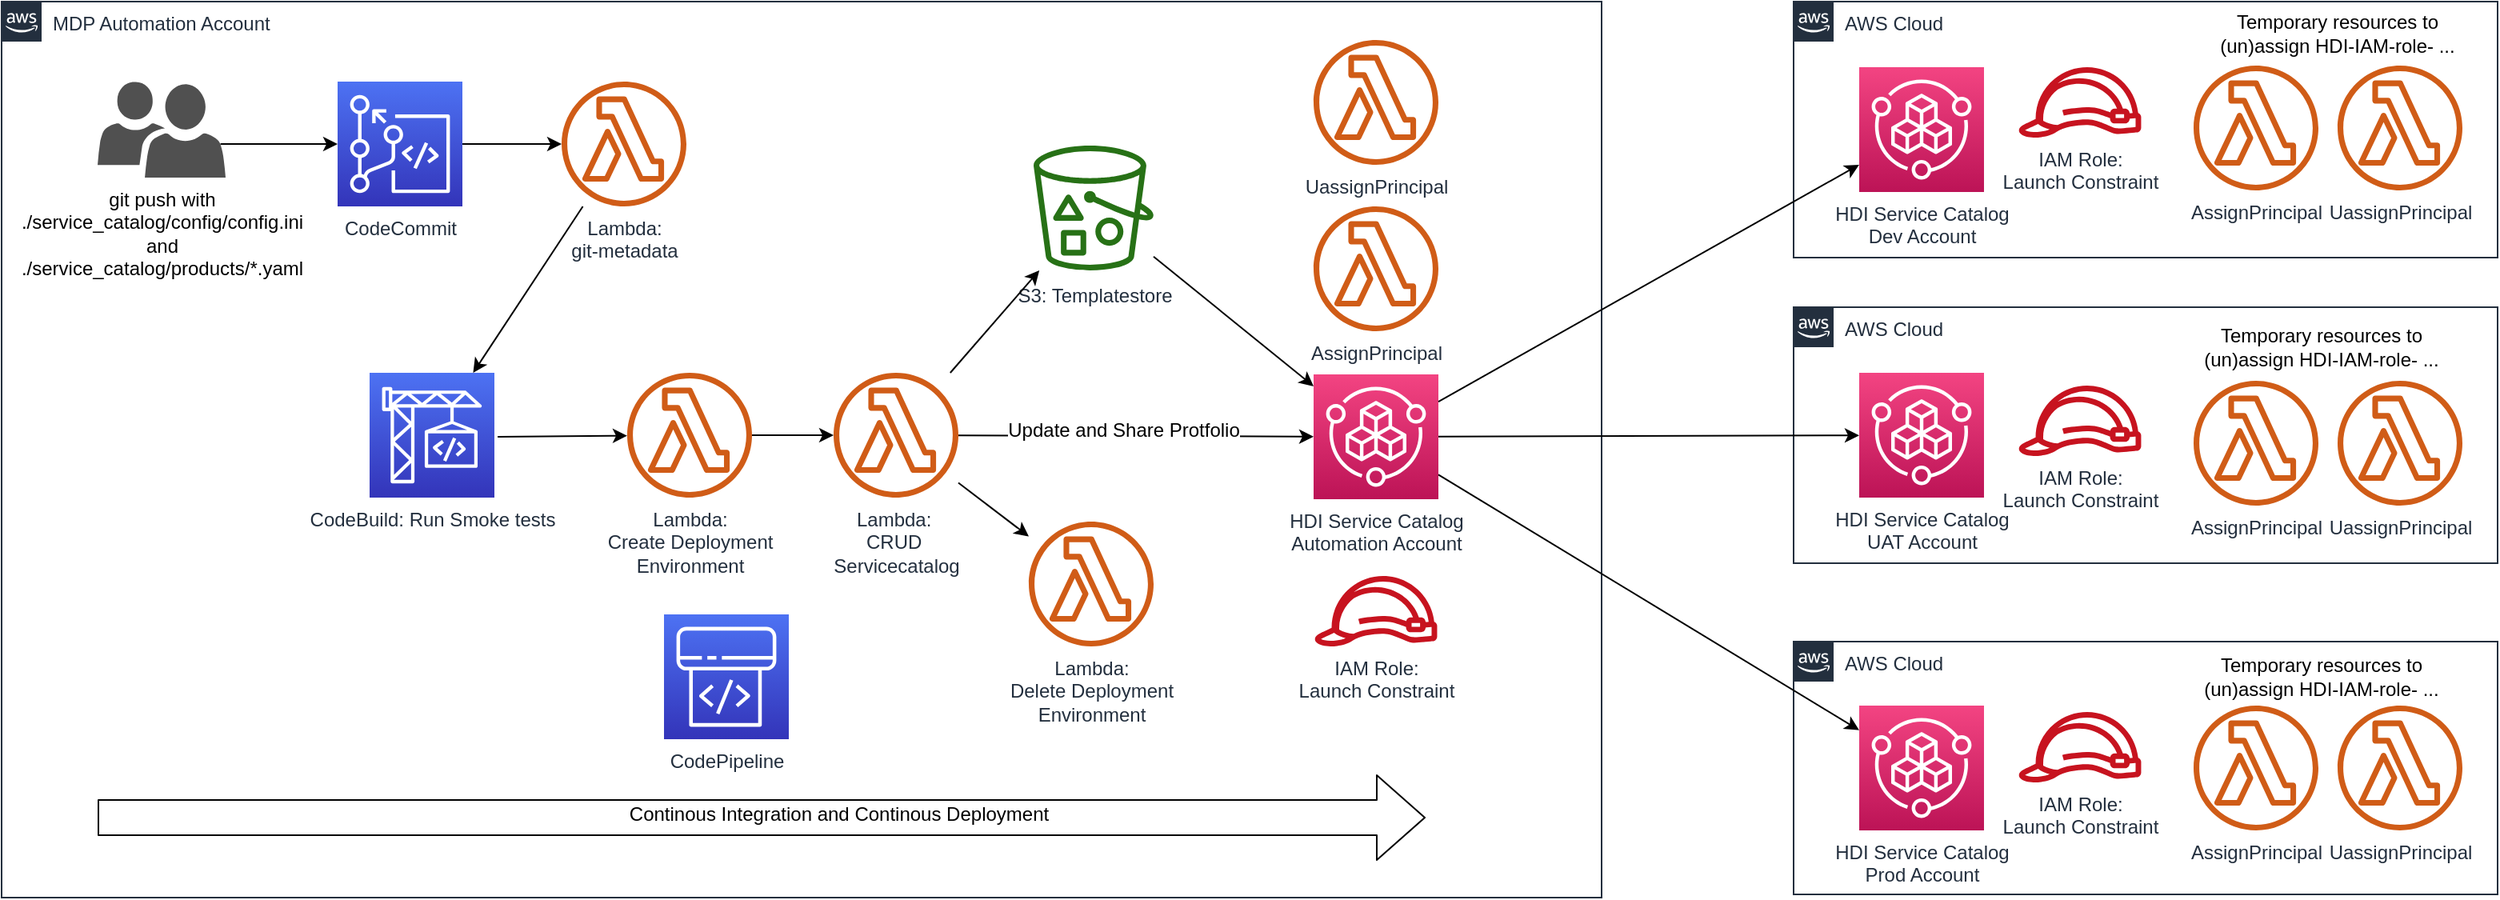 <mxfile version="13.3.5" type="device" pages="7"><diagram id="uAUb_W5pyIAi7IKBAr-E" name="CICD"><mxGraphModel dx="1406" dy="736" grid="1" gridSize="10" guides="1" tooltips="1" connect="1" arrows="1" fold="1" page="1" pageScale="1" pageWidth="827" pageHeight="1169" math="0" shadow="0"><root><mxCell id="0"/><mxCell id="1" parent="0"/><mxCell id="97_QcysgFnWvdXNnXM9T-1" value="MDP Automation Account" style="points=[[0,0],[0.25,0],[0.5,0],[0.75,0],[1,0],[1,0.25],[1,0.5],[1,0.75],[1,1],[0.75,1],[0.5,1],[0.25,1],[0,1],[0,0.75],[0,0.5],[0,0.25]];outlineConnect=0;gradientColor=none;html=1;whiteSpace=wrap;fontSize=12;fontStyle=0;shape=mxgraph.aws4.group;grIcon=mxgraph.aws4.group_aws_cloud_alt;strokeColor=#232F3E;fillColor=none;verticalAlign=top;align=left;spacingLeft=30;fontColor=#232F3E;dashed=0;" parent="1" vertex="1"><mxGeometry y="50" width="1000" height="560" as="geometry"/></mxCell><mxCell id="u_fMmWqUSpkJyx9jpYTG-1" value="git push with&lt;br&gt;./service_catalog/config/config.ini &lt;br&gt;and&lt;br&gt;./service_catalog/products/*.yaml&lt;br&gt;" style="pointerEvents=1;shadow=0;dashed=0;html=1;strokeColor=none;labelPosition=center;verticalLabelPosition=bottom;verticalAlign=top;align=center;fillColor=#505050;shape=mxgraph.mscae.intune.user_group" parent="1" vertex="1"><mxGeometry x="60" y="100" width="80" height="60" as="geometry"/></mxCell><mxCell id="u_fMmWqUSpkJyx9jpYTG-2" value="CodeCommit&lt;br&gt;" style="outlineConnect=0;fontColor=#232F3E;gradientColor=#4D72F3;gradientDirection=north;fillColor=#3334B9;strokeColor=#ffffff;dashed=0;verticalLabelPosition=bottom;verticalAlign=top;align=center;html=1;fontSize=12;fontStyle=0;aspect=fixed;shape=mxgraph.aws4.resourceIcon;resIcon=mxgraph.aws4.codecommit;" parent="1" vertex="1"><mxGeometry x="210" y="100" width="78" height="78" as="geometry"/></mxCell><mxCell id="u_fMmWqUSpkJyx9jpYTG-3" value="CodePipeline" style="outlineConnect=0;fontColor=#232F3E;gradientColor=#4D72F3;gradientDirection=north;fillColor=#3334B9;strokeColor=#ffffff;dashed=0;verticalLabelPosition=bottom;verticalAlign=top;align=center;html=1;fontSize=12;fontStyle=0;aspect=fixed;shape=mxgraph.aws4.resourceIcon;resIcon=mxgraph.aws4.codepipeline;" parent="1" vertex="1"><mxGeometry x="414" y="433" width="78" height="78" as="geometry"/></mxCell><mxCell id="u_fMmWqUSpkJyx9jpYTG-4" value="Lambda: &lt;br&gt;git-metadata" style="outlineConnect=0;fontColor=#232F3E;gradientColor=none;fillColor=#D05C17;strokeColor=none;dashed=0;verticalLabelPosition=bottom;verticalAlign=top;align=center;html=1;fontSize=12;fontStyle=0;aspect=fixed;pointerEvents=1;shape=mxgraph.aws4.lambda_function;" parent="1" vertex="1"><mxGeometry x="350" y="100" width="78" height="78" as="geometry"/></mxCell><mxCell id="u_fMmWqUSpkJyx9jpYTG-5" value="CodeBuild: Run Smoke tests" style="outlineConnect=0;fontColor=#232F3E;gradientColor=#4D72F3;gradientDirection=north;fillColor=#3334B9;strokeColor=#ffffff;dashed=0;verticalLabelPosition=bottom;verticalAlign=top;align=center;html=1;fontSize=12;fontStyle=0;aspect=fixed;shape=mxgraph.aws4.resourceIcon;resIcon=mxgraph.aws4.codebuild;" parent="1" vertex="1"><mxGeometry x="230" y="282" width="78" height="78" as="geometry"/></mxCell><mxCell id="u_fMmWqUSpkJyx9jpYTG-8" value="Lambda:&amp;nbsp;&lt;br&gt;CRUD&amp;nbsp;&lt;br&gt;Servicecatalog" style="outlineConnect=0;fontColor=#232F3E;gradientColor=none;fillColor=#D05C17;strokeColor=none;dashed=0;verticalLabelPosition=bottom;verticalAlign=top;align=center;html=1;fontSize=12;fontStyle=0;aspect=fixed;pointerEvents=1;shape=mxgraph.aws4.lambda_function;" parent="1" vertex="1"><mxGeometry x="520" y="282" width="78" height="78" as="geometry"/></mxCell><mxCell id="u_fMmWqUSpkJyx9jpYTG-9" value="HDI Service Catalog&lt;br&gt;Automation Account" style="outlineConnect=0;fontColor=#232F3E;gradientColor=#F34482;gradientDirection=north;fillColor=#BC1356;strokeColor=#ffffff;dashed=0;verticalLabelPosition=bottom;verticalAlign=top;align=center;html=1;fontSize=12;fontStyle=0;aspect=fixed;shape=mxgraph.aws4.resourceIcon;resIcon=mxgraph.aws4.service_catalog;" parent="1" vertex="1"><mxGeometry x="820" y="283" width="78" height="78" as="geometry"/></mxCell><mxCell id="u_fMmWqUSpkJyx9jpYTG-10" value="" style="endArrow=classic;html=1;exitX=0.96;exitY=0.65;exitDx=0;exitDy=0;exitPerimeter=0;" parent="1" source="u_fMmWqUSpkJyx9jpYTG-1" target="u_fMmWqUSpkJyx9jpYTG-2" edge="1"><mxGeometry width="50" height="50" relative="1" as="geometry"><mxPoint x="210" y="310" as="sourcePoint"/><mxPoint x="260" y="260" as="targetPoint"/></mxGeometry></mxCell><mxCell id="u_fMmWqUSpkJyx9jpYTG-11" value="" style="endArrow=classic;html=1;" parent="1" source="u_fMmWqUSpkJyx9jpYTG-2" target="u_fMmWqUSpkJyx9jpYTG-4" edge="1"><mxGeometry width="50" height="50" relative="1" as="geometry"><mxPoint x="370" y="280" as="sourcePoint"/><mxPoint x="420" y="230" as="targetPoint"/></mxGeometry></mxCell><mxCell id="u_fMmWqUSpkJyx9jpYTG-12" value="" style="endArrow=classic;html=1;" parent="1" source="u_fMmWqUSpkJyx9jpYTG-4" target="u_fMmWqUSpkJyx9jpYTG-5" edge="1"><mxGeometry width="50" height="50" relative="1" as="geometry"><mxPoint x="450" y="170" as="sourcePoint"/><mxPoint x="500" y="120" as="targetPoint"/></mxGeometry></mxCell><mxCell id="u_fMmWqUSpkJyx9jpYTG-14" value="" style="endArrow=classic;html=1;exitX=1.026;exitY=0.513;exitDx=0;exitDy=0;exitPerimeter=0;" parent="1" source="u_fMmWqUSpkJyx9jpYTG-5" target="ZQ55PBtnQzOdcJJv8oYV-1" edge="1"><mxGeometry width="50" height="50" relative="1" as="geometry"><mxPoint x="620" y="180" as="sourcePoint"/><mxPoint x="280" y="321.4" as="targetPoint"/></mxGeometry></mxCell><mxCell id="yDOXLdF1IBSzmCOL80UU-1" value="&lt;div style=&quot;line-height: 18px&quot;&gt;S3: Templatestore&lt;/div&gt;" style="outlineConnect=0;fontColor=#232F3E;gradientColor=none;fillColor=#277116;strokeColor=none;dashed=0;verticalLabelPosition=bottom;verticalAlign=top;align=center;html=1;fontSize=12;fontStyle=0;aspect=fixed;pointerEvents=1;shape=mxgraph.aws4.bucket_with_objects;" parent="1" vertex="1"><mxGeometry x="645" y="140" width="75" height="78" as="geometry"/></mxCell><mxCell id="yDOXLdF1IBSzmCOL80UU-4" value="" style="endArrow=classic;html=1;" parent="1" source="yDOXLdF1IBSzmCOL80UU-1" target="u_fMmWqUSpkJyx9jpYTG-9" edge="1"><mxGeometry width="50" height="50" relative="1" as="geometry"><mxPoint x="830" y="340" as="sourcePoint"/><mxPoint x="880" y="290" as="targetPoint"/></mxGeometry></mxCell><mxCell id="yDOXLdF1IBSzmCOL80UU-8" value="AWS Cloud" style="points=[[0,0],[0.25,0],[0.5,0],[0.75,0],[1,0],[1,0.25],[1,0.5],[1,0.75],[1,1],[0.75,1],[0.5,1],[0.25,1],[0,1],[0,0.75],[0,0.5],[0,0.25]];outlineConnect=0;gradientColor=none;html=1;whiteSpace=wrap;fontSize=12;fontStyle=0;shape=mxgraph.aws4.group;grIcon=mxgraph.aws4.group_aws_cloud_alt;strokeColor=#232F3E;fillColor=none;verticalAlign=top;align=left;spacingLeft=30;fontColor=#232F3E;dashed=0;" parent="1" vertex="1"><mxGeometry x="1120" y="50" width="440" height="160" as="geometry"/></mxCell><mxCell id="yDOXLdF1IBSzmCOL80UU-9" value="AWS Cloud" style="points=[[0,0],[0.25,0],[0.5,0],[0.75,0],[1,0],[1,0.25],[1,0.5],[1,0.75],[1,1],[0.75,1],[0.5,1],[0.25,1],[0,1],[0,0.75],[0,0.5],[0,0.25]];outlineConnect=0;gradientColor=none;html=1;whiteSpace=wrap;fontSize=12;fontStyle=0;shape=mxgraph.aws4.group;grIcon=mxgraph.aws4.group_aws_cloud_alt;strokeColor=#232F3E;fillColor=none;verticalAlign=top;align=left;spacingLeft=30;fontColor=#232F3E;dashed=0;" parent="1" vertex="1"><mxGeometry x="1120" y="241" width="440" height="160" as="geometry"/></mxCell><mxCell id="yDOXLdF1IBSzmCOL80UU-10" value="AWS Cloud" style="points=[[0,0],[0.25,0],[0.5,0],[0.75,0],[1,0],[1,0.25],[1,0.5],[1,0.75],[1,1],[0.75,1],[0.5,1],[0.25,1],[0,1],[0,0.75],[0,0.5],[0,0.25]];outlineConnect=0;gradientColor=none;html=1;whiteSpace=wrap;fontSize=12;fontStyle=0;shape=mxgraph.aws4.group;grIcon=mxgraph.aws4.group_aws_cloud_alt;strokeColor=#232F3E;fillColor=none;verticalAlign=top;align=left;spacingLeft=30;fontColor=#232F3E;dashed=0;" parent="1" vertex="1"><mxGeometry x="1120" y="450" width="440" height="158" as="geometry"/></mxCell><mxCell id="ZQ55PBtnQzOdcJJv8oYV-6" value="" style="edgeStyle=orthogonalEdgeStyle;rounded=0;orthogonalLoop=1;jettySize=auto;html=1;" parent="1" source="ZQ55PBtnQzOdcJJv8oYV-1" target="u_fMmWqUSpkJyx9jpYTG-8" edge="1"><mxGeometry relative="1" as="geometry"/></mxCell><mxCell id="ZQ55PBtnQzOdcJJv8oYV-1" value="Lambda: &lt;br&gt;Create Deployment&lt;br&gt;Environment" style="outlineConnect=0;fontColor=#232F3E;gradientColor=none;fillColor=#D05C17;strokeColor=none;dashed=0;verticalLabelPosition=bottom;verticalAlign=top;align=center;html=1;fontSize=12;fontStyle=0;aspect=fixed;pointerEvents=1;shape=mxgraph.aws4.lambda_function;" parent="1" vertex="1"><mxGeometry x="391" y="282" width="78" height="78" as="geometry"/></mxCell><mxCell id="ZQ55PBtnQzOdcJJv8oYV-7" value="Lambda: &lt;br&gt;Delete Deployment&lt;br&gt;Environment" style="outlineConnect=0;fontColor=#232F3E;gradientColor=none;fillColor=#D05C17;strokeColor=none;dashed=0;verticalLabelPosition=bottom;verticalAlign=top;align=center;html=1;fontSize=12;fontStyle=0;aspect=fixed;pointerEvents=1;shape=mxgraph.aws4.lambda_function;" parent="1" vertex="1"><mxGeometry x="642" y="375" width="78" height="78" as="geometry"/></mxCell><mxCell id="ZQ55PBtnQzOdcJJv8oYV-14" value="" style="endArrow=classic;html=1;" parent="1" source="u_fMmWqUSpkJyx9jpYTG-8" target="ZQ55PBtnQzOdcJJv8oYV-7" edge="1"><mxGeometry width="50" height="50" relative="1" as="geometry"><mxPoint x="560" y="460" as="sourcePoint"/><mxPoint x="610" y="410" as="targetPoint"/></mxGeometry></mxCell><mxCell id="ZQ55PBtnQzOdcJJv8oYV-16" value="HDI Service Catalog&lt;br&gt;Dev Account" style="outlineConnect=0;fontColor=#232F3E;gradientColor=#F34482;gradientDirection=north;fillColor=#BC1356;strokeColor=#ffffff;dashed=0;verticalLabelPosition=bottom;verticalAlign=top;align=center;html=1;fontSize=12;fontStyle=0;aspect=fixed;shape=mxgraph.aws4.resourceIcon;resIcon=mxgraph.aws4.service_catalog;" parent="1" vertex="1"><mxGeometry x="1161" y="91" width="78" height="78" as="geometry"/></mxCell><mxCell id="ZQ55PBtnQzOdcJJv8oYV-17" value="HDI Service Catalog&lt;br&gt;UAT Account" style="outlineConnect=0;fontColor=#232F3E;gradientColor=#F34482;gradientDirection=north;fillColor=#BC1356;strokeColor=#ffffff;dashed=0;verticalLabelPosition=bottom;verticalAlign=top;align=center;html=1;fontSize=12;fontStyle=0;aspect=fixed;shape=mxgraph.aws4.resourceIcon;resIcon=mxgraph.aws4.service_catalog;" parent="1" vertex="1"><mxGeometry x="1161" y="282" width="78" height="78" as="geometry"/></mxCell><mxCell id="ZQ55PBtnQzOdcJJv8oYV-18" value="HDI Service Catalog&lt;br&gt;Prod Account" style="outlineConnect=0;fontColor=#232F3E;gradientColor=#F34482;gradientDirection=north;fillColor=#BC1356;strokeColor=#ffffff;dashed=0;verticalLabelPosition=bottom;verticalAlign=top;align=center;html=1;fontSize=12;fontStyle=0;aspect=fixed;shape=mxgraph.aws4.resourceIcon;resIcon=mxgraph.aws4.service_catalog;" parent="1" vertex="1"><mxGeometry x="1161" y="490" width="78" height="78" as="geometry"/></mxCell><mxCell id="ZQ55PBtnQzOdcJJv8oYV-19" value="" style="endArrow=classic;html=1;" parent="1" source="u_fMmWqUSpkJyx9jpYTG-8" target="u_fMmWqUSpkJyx9jpYTG-9" edge="1"><mxGeometry width="50" height="50" relative="1" as="geometry"><mxPoint x="770" y="310" as="sourcePoint"/><mxPoint x="820" y="260" as="targetPoint"/></mxGeometry></mxCell><mxCell id="ZQ55PBtnQzOdcJJv8oYV-20" value="&lt;span style=&quot;font-size: 12px&quot;&gt;Update and Share Protfolio&lt;br&gt;&lt;/span&gt;" style="edgeLabel;html=1;align=center;verticalAlign=middle;resizable=0;points=[];" parent="ZQ55PBtnQzOdcJJv8oYV-19" vertex="1" connectable="0"><mxGeometry x="-0.275" y="4" relative="1" as="geometry"><mxPoint x="22.11" y="0.42" as="offset"/></mxGeometry></mxCell><mxCell id="ZQ55PBtnQzOdcJJv8oYV-21" value="" style="endArrow=classic;html=1;" parent="1" source="u_fMmWqUSpkJyx9jpYTG-9" target="ZQ55PBtnQzOdcJJv8oYV-16" edge="1"><mxGeometry width="50" height="50" relative="1" as="geometry"><mxPoint x="780" y="260" as="sourcePoint"/><mxPoint x="830" y="210" as="targetPoint"/></mxGeometry></mxCell><mxCell id="ZQ55PBtnQzOdcJJv8oYV-22" value="" style="endArrow=classic;html=1;" parent="1" source="u_fMmWqUSpkJyx9jpYTG-9" target="ZQ55PBtnQzOdcJJv8oYV-17" edge="1"><mxGeometry width="50" height="50" relative="1" as="geometry"><mxPoint x="828" y="130" as="sourcePoint"/><mxPoint x="1011" y="130" as="targetPoint"/></mxGeometry></mxCell><mxCell id="ZQ55PBtnQzOdcJJv8oYV-23" value="" style="endArrow=classic;html=1;" parent="1" source="u_fMmWqUSpkJyx9jpYTG-9" target="ZQ55PBtnQzOdcJJv8oYV-18" edge="1"><mxGeometry width="50" height="50" relative="1" as="geometry"><mxPoint x="828" y="159.138" as="sourcePoint"/><mxPoint x="1011" y="295.862" as="targetPoint"/></mxGeometry></mxCell><mxCell id="ZQ55PBtnQzOdcJJv8oYV-25" value="IAM Role: &lt;br&gt;Launch Constraint" style="outlineConnect=0;fontColor=#232F3E;gradientColor=none;fillColor=#C7131F;strokeColor=none;dashed=0;verticalLabelPosition=bottom;verticalAlign=top;align=center;html=1;fontSize=12;fontStyle=0;aspect=fixed;pointerEvents=1;shape=mxgraph.aws4.role;" parent="1" vertex="1"><mxGeometry x="820" y="409" width="78" height="44" as="geometry"/></mxCell><mxCell id="ZQ55PBtnQzOdcJJv8oYV-26" value="AssignPrincipal" style="outlineConnect=0;fontColor=#232F3E;gradientColor=none;fillColor=#D05C17;strokeColor=none;dashed=0;verticalLabelPosition=bottom;verticalAlign=top;align=center;html=1;fontSize=12;fontStyle=0;aspect=fixed;pointerEvents=1;shape=mxgraph.aws4.lambda_function;" parent="1" vertex="1"><mxGeometry x="1370" y="90" width="78" height="78" as="geometry"/></mxCell><mxCell id="ZQ55PBtnQzOdcJJv8oYV-27" value="UassignPrincipal" style="outlineConnect=0;fontColor=#232F3E;gradientColor=none;fillColor=#D05C17;strokeColor=none;dashed=0;verticalLabelPosition=bottom;verticalAlign=top;align=center;html=1;fontSize=12;fontStyle=0;aspect=fixed;pointerEvents=1;shape=mxgraph.aws4.lambda_function;" parent="1" vertex="1"><mxGeometry x="1460" y="90" width="78" height="78" as="geometry"/></mxCell><mxCell id="ZQ55PBtnQzOdcJJv8oYV-28" value="IAM Role: &lt;br&gt;Launch Constraint" style="outlineConnect=0;fontColor=#232F3E;gradientColor=none;fillColor=#C7131F;strokeColor=none;dashed=0;verticalLabelPosition=bottom;verticalAlign=top;align=center;html=1;fontSize=12;fontStyle=0;aspect=fixed;pointerEvents=1;shape=mxgraph.aws4.role;" parent="1" vertex="1"><mxGeometry x="1260" y="91" width="78" height="44" as="geometry"/></mxCell><mxCell id="ZQ55PBtnQzOdcJJv8oYV-29" value="IAM Role: &lt;br&gt;Launch Constraint" style="outlineConnect=0;fontColor=#232F3E;gradientColor=none;fillColor=#C7131F;strokeColor=none;dashed=0;verticalLabelPosition=bottom;verticalAlign=top;align=center;html=1;fontSize=12;fontStyle=0;aspect=fixed;pointerEvents=1;shape=mxgraph.aws4.role;" parent="1" vertex="1"><mxGeometry x="1260" y="290" width="78" height="44" as="geometry"/></mxCell><mxCell id="ZQ55PBtnQzOdcJJv8oYV-30" value="IAM Role: &lt;br&gt;Launch Constraint" style="outlineConnect=0;fontColor=#232F3E;gradientColor=none;fillColor=#C7131F;strokeColor=none;dashed=0;verticalLabelPosition=bottom;verticalAlign=top;align=center;html=1;fontSize=12;fontStyle=0;aspect=fixed;pointerEvents=1;shape=mxgraph.aws4.role;" parent="1" vertex="1"><mxGeometry x="1260" y="494" width="78" height="44" as="geometry"/></mxCell><mxCell id="ZQ55PBtnQzOdcJJv8oYV-33" value="AssignPrincipal" style="outlineConnect=0;fontColor=#232F3E;gradientColor=none;fillColor=#D05C17;strokeColor=none;dashed=0;verticalLabelPosition=bottom;verticalAlign=top;align=center;html=1;fontSize=12;fontStyle=0;aspect=fixed;pointerEvents=1;shape=mxgraph.aws4.lambda_function;" parent="1" vertex="1"><mxGeometry x="1370" y="287" width="78" height="78" as="geometry"/></mxCell><mxCell id="ZQ55PBtnQzOdcJJv8oYV-34" value="UassignPrincipal" style="outlineConnect=0;fontColor=#232F3E;gradientColor=none;fillColor=#D05C17;strokeColor=none;dashed=0;verticalLabelPosition=bottom;verticalAlign=top;align=center;html=1;fontSize=12;fontStyle=0;aspect=fixed;pointerEvents=1;shape=mxgraph.aws4.lambda_function;" parent="1" vertex="1"><mxGeometry x="1460" y="287" width="78" height="78" as="geometry"/></mxCell><mxCell id="ZQ55PBtnQzOdcJJv8oYV-35" value="AssignPrincipal" style="outlineConnect=0;fontColor=#232F3E;gradientColor=none;fillColor=#D05C17;strokeColor=none;dashed=0;verticalLabelPosition=bottom;verticalAlign=top;align=center;html=1;fontSize=12;fontStyle=0;aspect=fixed;pointerEvents=1;shape=mxgraph.aws4.lambda_function;" parent="1" vertex="1"><mxGeometry x="1370" y="490" width="78" height="78" as="geometry"/></mxCell><mxCell id="ZQ55PBtnQzOdcJJv8oYV-36" value="UassignPrincipal" style="outlineConnect=0;fontColor=#232F3E;gradientColor=none;fillColor=#D05C17;strokeColor=none;dashed=0;verticalLabelPosition=bottom;verticalAlign=top;align=center;html=1;fontSize=12;fontStyle=0;aspect=fixed;pointerEvents=1;shape=mxgraph.aws4.lambda_function;" parent="1" vertex="1"><mxGeometry x="1460" y="490" width="78" height="78" as="geometry"/></mxCell><mxCell id="ZQ55PBtnQzOdcJJv8oYV-37" value="Temporary resources to (un)assign&amp;nbsp;HDI-IAM-role- ..." style="text;html=1;strokeColor=none;fillColor=none;align=center;verticalAlign=middle;whiteSpace=wrap;rounded=0;" parent="1" vertex="1"><mxGeometry x="1360" y="256" width="180" height="20" as="geometry"/></mxCell><mxCell id="ZQ55PBtnQzOdcJJv8oYV-39" value="Temporary resources to (un)assign&amp;nbsp;HDI-IAM-role- ..." style="text;html=1;strokeColor=none;fillColor=none;align=center;verticalAlign=middle;whiteSpace=wrap;rounded=0;" parent="1" vertex="1"><mxGeometry x="1370" y="60" width="180" height="20" as="geometry"/></mxCell><mxCell id="ZQ55PBtnQzOdcJJv8oYV-40" value="Temporary resources to (un)assign&amp;nbsp;HDI-IAM-role- ..." style="text;html=1;strokeColor=none;fillColor=none;align=center;verticalAlign=middle;whiteSpace=wrap;rounded=0;" parent="1" vertex="1"><mxGeometry x="1360" y="462" width="180" height="20" as="geometry"/></mxCell><mxCell id="ZQ55PBtnQzOdcJJv8oYV-41" value="AssignPrincipal" style="outlineConnect=0;fontColor=#232F3E;gradientColor=none;fillColor=#D05C17;strokeColor=none;dashed=0;verticalLabelPosition=bottom;verticalAlign=top;align=center;html=1;fontSize=12;fontStyle=0;aspect=fixed;pointerEvents=1;shape=mxgraph.aws4.lambda_function;" parent="1" vertex="1"><mxGeometry x="820" y="178" width="78" height="78" as="geometry"/></mxCell><mxCell id="ZQ55PBtnQzOdcJJv8oYV-42" value="UassignPrincipal" style="outlineConnect=0;fontColor=#232F3E;gradientColor=none;fillColor=#D05C17;strokeColor=none;dashed=0;verticalLabelPosition=bottom;verticalAlign=top;align=center;html=1;fontSize=12;fontStyle=0;aspect=fixed;pointerEvents=1;shape=mxgraph.aws4.lambda_function;" parent="1" vertex="1"><mxGeometry x="820" y="74" width="78" height="78" as="geometry"/></mxCell><mxCell id="ZQ55PBtnQzOdcJJv8oYV-43" value="" style="endArrow=classic;html=1;" parent="1" source="u_fMmWqUSpkJyx9jpYTG-8" target="yDOXLdF1IBSzmCOL80UU-1" edge="1"><mxGeometry width="50" height="50" relative="1" as="geometry"><mxPoint x="560" y="210" as="sourcePoint"/><mxPoint x="610" y="160" as="targetPoint"/></mxGeometry></mxCell><mxCell id="JK4oFXMIFJb4sh0fTEhP-1" value="" style="shape=flexArrow;endArrow=classic;html=1;endWidth=30;endSize=9.67;width=22;" parent="1" edge="1"><mxGeometry width="50" height="50" relative="1" as="geometry"><mxPoint x="60" y="560" as="sourcePoint"/><mxPoint x="890" y="560" as="targetPoint"/></mxGeometry></mxCell><mxCell id="JK4oFXMIFJb4sh0fTEhP-2" value="Continous Integration and Continous Deployment" style="text;html=1;align=center;verticalAlign=middle;resizable=0;points=[];" parent="JK4oFXMIFJb4sh0fTEhP-1" vertex="1" connectable="0"><mxGeometry x="0.114" y="2" relative="1" as="geometry"><mxPoint as="offset"/></mxGeometry></mxCell></root></mxGraphModel></diagram><diagram id="mntRPFAzLSnNTHV7okgd" name="ETL Product"><mxGraphModel dx="2965" dy="1700" grid="1" gridSize="10" guides="1" tooltips="1" connect="1" arrows="1" fold="1" page="1" pageScale="1" pageWidth="827" pageHeight="1169" math="0" shadow="0"><root><mxCell id="NIw4D_BtZ4FaJr2A230P-0"/><mxCell id="NIw4D_BtZ4FaJr2A230P-1" parent="NIw4D_BtZ4FaJr2A230P-0"/><mxCell id="qv06qo349lDoGGRCRBqk-26" value="" style="rounded=0;whiteSpace=wrap;html=1;fillColor=none;" vertex="1" parent="NIw4D_BtZ4FaJr2A230P-1"><mxGeometry x="330" y="40" width="140" height="130" as="geometry"/></mxCell><mxCell id="qv06qo349lDoGGRCRBqk-21" value="" style="rounded=0;whiteSpace=wrap;html=1;fillColor=none;" vertex="1" parent="NIw4D_BtZ4FaJr2A230P-1"><mxGeometry x="210" y="180" width="620" height="260" as="geometry"/></mxCell><mxCell id="qv06qo349lDoGGRCRBqk-0" value="Spark Logging Bucket" style="outlineConnect=0;dashed=0;verticalLabelPosition=bottom;verticalAlign=top;align=center;html=1;shape=mxgraph.aws3.bucket_with_objects;fillColor=#E05243;gradientColor=none;" vertex="1" parent="NIw4D_BtZ4FaJr2A230P-1"><mxGeometry x="520" y="190" width="71" height="80" as="geometry"/></mxCell><mxCell id="qv06qo349lDoGGRCRBqk-1" value="Sagemaker Instance&lt;br&gt;- Auto Off by idle" style="outlineConnect=0;fontColor=#232F3E;gradientColor=#4AB29A;gradientDirection=north;fillColor=#116D5B;strokeColor=#ffffff;dashed=0;verticalLabelPosition=bottom;verticalAlign=top;align=center;html=1;fontSize=12;fontStyle=0;aspect=fixed;shape=mxgraph.aws4.resourceIcon;resIcon=mxgraph.aws4.sagemaker;" vertex="1" parent="NIw4D_BtZ4FaJr2A230P-1"><mxGeometry x="360" y="320" width="78" height="78" as="geometry"/></mxCell><mxCell id="qv06qo349lDoGGRCRBqk-2" value="Glue Dev Endpoint" style="outlineConnect=0;fontColor=#232F3E;gradientColor=#945DF2;gradientDirection=north;fillColor=#5A30B5;strokeColor=#ffffff;dashed=0;verticalLabelPosition=bottom;verticalAlign=top;align=center;html=1;fontSize=12;fontStyle=0;aspect=fixed;shape=mxgraph.aws4.resourceIcon;resIcon=mxgraph.aws4.glue;" vertex="1" parent="NIw4D_BtZ4FaJr2A230P-1"><mxGeometry x="520" y="320" width="78" height="78" as="geometry"/></mxCell><mxCell id="qv06qo349lDoGGRCRBqk-3" value="PutMetric Alarm" style="outlineConnect=0;fontColor=#232F3E;gradientColor=#F34482;gradientDirection=north;fillColor=#BC1356;strokeColor=#ffffff;dashed=0;verticalLabelPosition=bottom;verticalAlign=top;align=center;html=1;fontSize=12;fontStyle=0;aspect=fixed;shape=mxgraph.aws4.resourceIcon;resIcon=mxgraph.aws4.cloudwatch;" vertex="1" parent="NIw4D_BtZ4FaJr2A230P-1"><mxGeometry x="700" y="190" width="78" height="78" as="geometry"/></mxCell><mxCell id="qv06qo349lDoGGRCRBqk-6" value="" style="endArrow=classic;startArrow=classic;html=1;" edge="1" parent="NIw4D_BtZ4FaJr2A230P-1" source="qv06qo349lDoGGRCRBqk-1" target="qv06qo349lDoGGRCRBqk-2"><mxGeometry width="50" height="50" relative="1" as="geometry"><mxPoint x="430" y="360" as="sourcePoint"/><mxPoint x="560" y="440" as="targetPoint"/></mxGeometry></mxCell><mxCell id="qv06qo349lDoGGRCRBqk-7" value="" style="endArrow=classic;html=1;entryX=0.5;entryY=1;entryDx=0;entryDy=0;entryPerimeter=0;" edge="1" parent="NIw4D_BtZ4FaJr2A230P-1" source="qv06qo349lDoGGRCRBqk-2" target="qv06qo349lDoGGRCRBqk-0"><mxGeometry width="50" height="50" relative="1" as="geometry"><mxPoint x="450" y="490" as="sourcePoint"/><mxPoint x="500" y="440" as="targetPoint"/></mxGeometry></mxCell><mxCell id="qv06qo349lDoGGRCRBqk-8" value="" style="endArrow=classic;html=1;" edge="1" parent="NIw4D_BtZ4FaJr2A230P-1" source="qv06qo349lDoGGRCRBqk-0" target="qv06qo349lDoGGRCRBqk-3"><mxGeometry width="50" height="50" relative="1" as="geometry"><mxPoint x="630" y="160" as="sourcePoint"/><mxPoint x="680" y="110" as="targetPoint"/></mxGeometry></mxCell><mxCell id="qv06qo349lDoGGRCRBqk-27" value="(1 &amp;gt;&amp;nbsp; Logs)/&lt;br&gt;Stunde ?" style="edgeLabel;html=1;align=center;verticalAlign=middle;resizable=0;points=[];" vertex="1" connectable="0" parent="qv06qo349lDoGGRCRBqk-8"><mxGeometry x="-0.083" y="1" relative="1" as="geometry"><mxPoint as="offset"/></mxGeometry></mxCell><mxCell id="qv06qo349lDoGGRCRBqk-9" value="KillDevEndpoint Lambda" style="outlineConnect=0;fontColor=#232F3E;gradientColor=none;fillColor=#D05C17;strokeColor=none;dashed=0;verticalLabelPosition=bottom;verticalAlign=top;align=center;html=1;fontSize=12;fontStyle=0;aspect=fixed;pointerEvents=1;shape=mxgraph.aws4.lambda_function;" vertex="1" parent="NIw4D_BtZ4FaJr2A230P-1"><mxGeometry x="700" y="320" width="78" height="78" as="geometry"/></mxCell><mxCell id="qv06qo349lDoGGRCRBqk-10" value="" style="endArrow=classic;html=1;" edge="1" parent="NIw4D_BtZ4FaJr2A230P-1" source="qv06qo349lDoGGRCRBqk-3" target="qv06qo349lDoGGRCRBqk-9"><mxGeometry width="50" height="50" relative="1" as="geometry"><mxPoint x="850" y="340" as="sourcePoint"/><mxPoint x="900" y="290" as="targetPoint"/></mxGeometry></mxCell><mxCell id="qv06qo349lDoGGRCRBqk-11" value="" style="endArrow=classic;html=1;" edge="1" parent="NIw4D_BtZ4FaJr2A230P-1" source="qv06qo349lDoGGRCRBqk-9" target="qv06qo349lDoGGRCRBqk-2"><mxGeometry width="50" height="50" relative="1" as="geometry"><mxPoint x="580" y="560" as="sourcePoint"/><mxPoint x="630" y="510" as="targetPoint"/></mxGeometry></mxCell><mxCell id="qv06qo349lDoGGRCRBqk-16" value="KillStack Lambda" style="outlineConnect=0;fontColor=#232F3E;gradientColor=none;fillColor=#D05C17;strokeColor=none;dashed=0;verticalLabelPosition=bottom;verticalAlign=top;align=center;html=1;fontSize=12;fontStyle=0;aspect=fixed;pointerEvents=1;shape=mxgraph.aws4.lambda_function;" vertex="1" parent="NIw4D_BtZ4FaJr2A230P-1"><mxGeometry x="230" y="190" width="78" height="78" as="geometry"/></mxCell><mxCell id="qv06qo349lDoGGRCRBqk-18" value="" style="endArrow=classic;html=1;" edge="1" parent="NIw4D_BtZ4FaJr2A230P-1" source="qv06qo349lDoGGRCRBqk-1" target="qv06qo349lDoGGRCRBqk-19"><mxGeometry width="50" height="50" relative="1" as="geometry"><mxPoint x="270" y="260" as="sourcePoint"/><mxPoint x="399.743" y="180" as="targetPoint"/></mxGeometry></mxCell><mxCell id="qv06qo349lDoGGRCRBqk-19" value="Sagemaker Git" style="outlineConnect=0;fontColor=#232F3E;gradientColor=#4D72F3;gradientDirection=north;fillColor=#3334B9;strokeColor=#ffffff;dashed=0;verticalLabelPosition=bottom;verticalAlign=top;align=center;html=1;fontSize=12;fontStyle=0;aspect=fixed;shape=mxgraph.aws4.resourceIcon;resIcon=mxgraph.aws4.codecommit;" vertex="1" parent="NIw4D_BtZ4FaJr2A230P-1"><mxGeometry x="360" y="60" width="78" height="78" as="geometry"/></mxCell><mxCell id="qv06qo349lDoGGRCRBqk-22" value="PutMetric Alarm" style="outlineConnect=0;fontColor=#232F3E;gradientColor=#F34482;gradientDirection=north;fillColor=#BC1356;strokeColor=#ffffff;dashed=0;verticalLabelPosition=bottom;verticalAlign=top;align=center;html=1;fontSize=12;fontStyle=0;aspect=fixed;shape=mxgraph.aws4.resourceIcon;resIcon=mxgraph.aws4.cloudwatch;" vertex="1" parent="NIw4D_BtZ4FaJr2A230P-1"><mxGeometry x="230" y="320" width="78" height="78" as="geometry"/></mxCell><mxCell id="qv06qo349lDoGGRCRBqk-23" value="" style="endArrow=classic;html=1;" edge="1" parent="NIw4D_BtZ4FaJr2A230P-1" source="qv06qo349lDoGGRCRBqk-22" target="qv06qo349lDoGGRCRBqk-16"><mxGeometry width="50" height="50" relative="1" as="geometry"><mxPoint x="360" y="300" as="sourcePoint"/><mxPoint x="320" y="220" as="targetPoint"/></mxGeometry></mxCell><mxCell id="qv06qo349lDoGGRCRBqk-24" value="ETL Produkt" style="text;html=1;strokeColor=none;fillColor=none;align=center;verticalAlign=middle;whiteSpace=wrap;rounded=0;" vertex="1" parent="NIw4D_BtZ4FaJr2A230P-1"><mxGeometry x="475" y="450" width="90" height="20" as="geometry"/></mxCell><mxCell id="qv06qo349lDoGGRCRBqk-25" value="Git Produkt" style="text;html=1;strokeColor=none;fillColor=none;align=center;verticalAlign=middle;whiteSpace=wrap;rounded=0;" vertex="1" parent="NIw4D_BtZ4FaJr2A230P-1"><mxGeometry x="240" y="100" width="90" height="20" as="geometry"/></mxCell></root></mxGraphModel></diagram><diagram id="Jb3iqy_TA-HQDt-8ZuCz" name="DataScience Product"><mxGraphModel dx="1406" dy="736" grid="1" gridSize="10" guides="1" tooltips="1" connect="1" arrows="1" fold="1" page="1" pageScale="1" pageWidth="827" pageHeight="1169" math="0" shadow="0"><root><mxCell id="FE2JJp_GR8hLzANYnkko-0"/><mxCell id="FE2JJp_GR8hLzANYnkko-1" parent="FE2JJp_GR8hLzANYnkko-0"/><mxCell id="FE2JJp_GR8hLzANYnkko-4" value="Data Bucket" style="outlineConnect=0;dashed=0;verticalLabelPosition=bottom;verticalAlign=top;align=center;html=1;shape=mxgraph.aws3.bucket_with_objects;fillColor=#E05243;gradientColor=none;" parent="FE2JJp_GR8hLzANYnkko-1" vertex="1"><mxGeometry x="390" y="198" width="71" height="80" as="geometry"/></mxCell><mxCell id="FE2JJp_GR8hLzANYnkko-5" value="Sagemaker Instance&lt;br&gt;- Auto Off by idle" style="outlineConnect=0;fontColor=#232F3E;gradientColor=#4AB29A;gradientDirection=north;fillColor=#116D5B;strokeColor=#ffffff;dashed=0;verticalLabelPosition=bottom;verticalAlign=top;align=center;html=1;fontSize=12;fontStyle=0;aspect=fixed;shape=mxgraph.aws4.resourceIcon;resIcon=mxgraph.aws4.sagemaker;" parent="FE2JJp_GR8hLzANYnkko-1" vertex="1"><mxGeometry x="252" y="200" width="78" height="78" as="geometry"/></mxCell><mxCell id="FE2JJp_GR8hLzANYnkko-16" value="" style="endArrow=classic;html=1;" parent="FE2JJp_GR8hLzANYnkko-1" source="FE2JJp_GR8hLzANYnkko-5" target="FE2JJp_GR8hLzANYnkko-17" edge="1"><mxGeometry width="50" height="50" relative="1" as="geometry"><mxPoint x="270" y="260" as="sourcePoint"/><mxPoint x="399.743" y="180" as="targetPoint"/></mxGeometry></mxCell><mxCell id="FE2JJp_GR8hLzANYnkko-17" value="Sagemaker Git" style="outlineConnect=0;fontColor=#232F3E;gradientColor=#4D72F3;gradientDirection=north;fillColor=#3334B9;strokeColor=#ffffff;dashed=0;verticalLabelPosition=bottom;verticalAlign=top;align=center;html=1;fontSize=12;fontStyle=0;aspect=fixed;shape=mxgraph.aws4.resourceIcon;resIcon=mxgraph.aws4.codecommit;" parent="FE2JJp_GR8hLzANYnkko-1" vertex="1"><mxGeometry x="360" y="60" width="78" height="78" as="geometry"/></mxCell><mxCell id="FE2JJp_GR8hLzANYnkko-20" value="DataScience Produkt" style="text;html=1;strokeColor=none;fillColor=none;align=center;verticalAlign=middle;whiteSpace=wrap;rounded=0;" parent="FE2JJp_GR8hLzANYnkko-1" vertex="1"><mxGeometry x="300" y="330" width="90" height="20" as="geometry"/></mxCell><mxCell id="FE2JJp_GR8hLzANYnkko-26" value="" style="endArrow=classic;startArrow=classic;html=1;" parent="FE2JJp_GR8hLzANYnkko-1" source="FE2JJp_GR8hLzANYnkko-5" target="FE2JJp_GR8hLzANYnkko-4" edge="1"><mxGeometry width="50" height="50" relative="1" as="geometry"><mxPoint x="350" y="460" as="sourcePoint"/><mxPoint x="430" y="490" as="targetPoint"/></mxGeometry></mxCell><mxCell id="75lMzjkrmC1K_MxpKoc_-0" value="" style="points=[[0,0],[0.25,0],[0.5,0],[0.75,0],[1,0],[1,0.25],[1,0.5],[1,0.75],[1,1],[0.75,1],[0.5,1],[0.25,1],[0,1],[0,0.75],[0,0.5],[0,0.25]];outlineConnect=0;gradientColor=none;html=1;whiteSpace=wrap;fontSize=12;fontStyle=0;shape=mxgraph.aws4.group;grIcon=mxgraph.aws4.group_aws_cloud_alt;strokeColor=#232F3E;fillColor=none;verticalAlign=top;align=left;spacingLeft=30;fontColor=#232F3E;dashed=0;" vertex="1" parent="FE2JJp_GR8hLzANYnkko-1"><mxGeometry x="200" y="50" width="300" height="310" as="geometry"/></mxCell></root></mxGraphModel></diagram><diagram id="zxDyjUrKGqskuY4ihgH3" name="Billing Product"><mxGraphModel dx="1406" dy="736" grid="1" gridSize="10" guides="1" tooltips="1" connect="1" arrows="1" fold="1" page="1" pageScale="1" pageWidth="827" pageHeight="1169" math="0" shadow="0"><root><mxCell id="LCvrmAd0liKx6ElocjSY-0"/><mxCell id="LCvrmAd0liKx6ElocjSY-1" parent="LCvrmAd0liKx6ElocjSY-0"/><mxCell id="IKLeMk5eYFZ21pYKWhKq-0" value="" style="points=[[0,0],[0.25,0],[0.5,0],[0.75,0],[1,0],[1,0.25],[1,0.5],[1,0.75],[1,1],[0.75,1],[0.5,1],[0.25,1],[0,1],[0,0.75],[0,0.5],[0,0.25]];outlineConnect=0;gradientColor=none;html=1;whiteSpace=wrap;fontSize=12;fontStyle=0;shape=mxgraph.aws4.group;grIcon=mxgraph.aws4.group_aws_cloud_alt;strokeColor=#232F3E;fillColor=none;verticalAlign=top;align=left;spacingLeft=30;fontColor=#232F3E;dashed=0;" parent="LCvrmAd0liKx6ElocjSY-1" vertex="1"><mxGeometry x="120" y="80" width="600" height="430" as="geometry"/></mxCell><mxCell id="IKLeMk5eYFZ21pYKWhKq-31" value="Billing Alert" style="outlineConnect=0;fontColor=#232F3E;gradientColor=#F54749;gradientDirection=north;fillColor=#C7131F;strokeColor=#ffffff;dashed=0;verticalLabelPosition=bottom;verticalAlign=top;align=center;html=1;fontSize=12;fontStyle=0;aspect=fixed;shape=mxgraph.aws4.resourceIcon;resIcon=mxgraph.aws4.business_application;" parent="LCvrmAd0liKx6ElocjSY-1" vertex="1"><mxGeometry x="410" y="145.25" width="78" height="78" as="geometry"/></mxCell><mxCell id="IKLeMk5eYFZ21pYKWhKq-32" value="Billing Alert" style="outlineConnect=0;fontColor=#232F3E;gradientColor=#F54749;gradientDirection=north;fillColor=#C7131F;strokeColor=#ffffff;dashed=0;verticalLabelPosition=bottom;verticalAlign=top;align=center;html=1;fontSize=12;fontStyle=0;aspect=fixed;shape=mxgraph.aws4.resourceIcon;resIcon=mxgraph.aws4.business_application;" parent="LCvrmAd0liKx6ElocjSY-1" vertex="1"><mxGeometry x="410" y="251.25" width="78" height="78" as="geometry"/></mxCell><mxCell id="IKLeMk5eYFZ21pYKWhKq-33" value="Billing Alert" style="outlineConnect=0;fontColor=#232F3E;gradientColor=#F54749;gradientDirection=north;fillColor=#C7131F;strokeColor=#ffffff;dashed=0;verticalLabelPosition=bottom;verticalAlign=top;align=center;html=1;fontSize=12;fontStyle=0;aspect=fixed;shape=mxgraph.aws4.resourceIcon;resIcon=mxgraph.aws4.business_application;" parent="LCvrmAd0liKx6ElocjSY-1" vertex="1"><mxGeometry x="410" y="395.25" width="78" height="78" as="geometry"/></mxCell><mxCell id="IKLeMk5eYFZ21pYKWhKq-34" value="..." style="text;html=1;strokeColor=none;fillColor=none;align=center;verticalAlign=middle;whiteSpace=wrap;rounded=0;" parent="LCvrmAd0liKx6ElocjSY-1" vertex="1"><mxGeometry x="429" y="355.25" width="40" height="20" as="geometry"/></mxCell><mxCell id="IKLeMk5eYFZ21pYKWhKq-50" value="" style="pointerEvents=1;shadow=0;dashed=0;html=1;strokeColor=none;labelPosition=center;verticalLabelPosition=bottom;verticalAlign=top;align=center;fillColor=#505050;shape=mxgraph.mscae.intune.user_group" parent="LCvrmAd0liKx6ElocjSY-1" vertex="1"><mxGeometry x="230" y="260.75" width="80" height="68.5" as="geometry"/></mxCell><mxCell id="IKLeMk5eYFZ21pYKWhKq-51" value="" style="endArrow=classic;html=1;entryX=1;entryY=1;entryDx=0;entryDy=0;entryPerimeter=0;" parent="LCvrmAd0liKx6ElocjSY-1" source="IKLeMk5eYFZ21pYKWhKq-33" target="IKLeMk5eYFZ21pYKWhKq-50" edge="1"><mxGeometry width="50" height="50" relative="1" as="geometry"><mxPoint x="290" y="435.25" as="sourcePoint"/><mxPoint x="300" y="315.25" as="targetPoint"/></mxGeometry></mxCell><mxCell id="IKLeMk5eYFZ21pYKWhKq-52" value="" style="endArrow=classic;html=1;entryX=0.767;entryY=0.486;entryDx=0;entryDy=0;entryPerimeter=0;" parent="LCvrmAd0liKx6ElocjSY-1" source="IKLeMk5eYFZ21pYKWhKq-32" target="IKLeMk5eYFZ21pYKWhKq-50" edge="1"><mxGeometry width="50" height="50" relative="1" as="geometry"><mxPoint x="420" y="413.102" as="sourcePoint"/><mxPoint x="310" y="325.25" as="targetPoint"/></mxGeometry></mxCell><mxCell id="IKLeMk5eYFZ21pYKWhKq-54" value="Sending&lt;br&gt;&amp;nbsp;formatted Emails" style="edgeLabel;html=1;align=center;verticalAlign=middle;resizable=0;points=[];" parent="IKLeMk5eYFZ21pYKWhKq-52" vertex="1" connectable="0"><mxGeometry x="-0.114" y="-2" relative="1" as="geometry"><mxPoint as="offset"/></mxGeometry></mxCell><mxCell id="IKLeMk5eYFZ21pYKWhKq-53" value="" style="endArrow=classic;html=1;entryX=0.82;entryY=0.14;entryDx=0;entryDy=0;entryPerimeter=0;" parent="LCvrmAd0liKx6ElocjSY-1" source="IKLeMk5eYFZ21pYKWhKq-31" target="IKLeMk5eYFZ21pYKWhKq-50" edge="1"><mxGeometry width="50" height="50" relative="1" as="geometry"><mxPoint x="420" y="299.984" as="sourcePoint"/><mxPoint x="321.36" y="299.312" as="targetPoint"/></mxGeometry></mxCell></root></mxGraphModel></diagram><diagram id="WfXjQlW6dKP-zk138wix" name="EC2 Produkt"><mxGraphModel dx="1406" dy="736" grid="1" gridSize="10" guides="1" tooltips="1" connect="1" arrows="1" fold="1" page="1" pageScale="1" pageWidth="827" pageHeight="1169" math="0" shadow="0"><root><mxCell id="KsiztfmWmc-bnPkLWnN8-0"/><mxCell id="KsiztfmWmc-bnPkLWnN8-1" parent="KsiztfmWmc-bnPkLWnN8-0"/><mxCell id="KsiztfmWmc-bnPkLWnN8-4" value="VPC" style="points=[[0,0],[0.25,0],[0.5,0],[0.75,0],[1,0],[1,0.25],[1,0.5],[1,0.75],[1,1],[0.75,1],[0.5,1],[0.25,1],[0,1],[0,0.75],[0,0.5],[0,0.25]];outlineConnect=0;gradientColor=none;html=1;whiteSpace=wrap;fontSize=12;fontStyle=0;shape=mxgraph.aws4.group;grIcon=mxgraph.aws4.group_vpc;strokeColor=#248814;fillColor=none;verticalAlign=top;align=left;spacingLeft=30;fontColor=#AAB7B8;dashed=0;" parent="KsiztfmWmc-bnPkLWnN8-1" vertex="1"><mxGeometry x="130" y="270" width="550" height="210" as="geometry"/></mxCell><mxCell id="KsiztfmWmc-bnPkLWnN8-9" value="" style="rounded=0;whiteSpace=wrap;html=1;strokeColor=#000000;fillColor=none;" parent="KsiztfmWmc-bnPkLWnN8-1" vertex="1"><mxGeometry x="187" y="310" width="345" height="140" as="geometry"/></mxCell><mxCell id="KsiztfmWmc-bnPkLWnN8-2" value="Data Bucket" style="outlineConnect=0;fontColor=#232F3E;gradientColor=none;fillColor=#277116;strokeColor=none;dashed=0;verticalLabelPosition=bottom;verticalAlign=top;align=center;html=1;fontSize=12;fontStyle=0;aspect=fixed;pointerEvents=1;shape=mxgraph.aws4.bucket_with_objects;" parent="KsiztfmWmc-bnPkLWnN8-1" vertex="1"><mxGeometry x="120" y="120" width="75" height="78" as="geometry"/></mxCell><mxCell id="KsiztfmWmc-bnPkLWnN8-3" value="CodeCommit" style="outlineConnect=0;fontColor=#232F3E;gradientColor=#4D72F3;gradientDirection=north;fillColor=#3334B9;strokeColor=#ffffff;dashed=0;verticalLabelPosition=bottom;verticalAlign=top;align=center;html=1;fontSize=12;fontStyle=0;aspect=fixed;shape=mxgraph.aws4.resourceIcon;resIcon=mxgraph.aws4.codecommit;" parent="KsiztfmWmc-bnPkLWnN8-1" vertex="1"><mxGeometry x="602" y="120" width="78" height="78" as="geometry"/></mxCell><mxCell id="KsiztfmWmc-bnPkLWnN8-5" value="Endpoint" style="outlineConnect=0;fontColor=#232F3E;gradientColor=none;fillColor=#5A30B5;strokeColor=none;dashed=0;verticalLabelPosition=bottom;verticalAlign=top;align=center;html=1;fontSize=12;fontStyle=0;aspect=fixed;pointerEvents=1;shape=mxgraph.aws4.endpoint;" parent="KsiztfmWmc-bnPkLWnN8-1" vertex="1"><mxGeometry x="390" y="240" width="48" height="48" as="geometry"/></mxCell><mxCell id="KsiztfmWmc-bnPkLWnN8-6" value="Customer&#10;gateway" style="outlineConnect=0;fontColor=#232F3E;gradientColor=none;strokeColor=#232F3E;fillColor=#ffffff;dashed=0;verticalLabelPosition=bottom;verticalAlign=top;align=center;html=1;fontSize=12;fontStyle=0;aspect=fixed;shape=mxgraph.aws4.resourceIcon;resIcon=mxgraph.aws4.customer_gateway;" parent="KsiztfmWmc-bnPkLWnN8-1" vertex="1"><mxGeometry x="110" y="340" width="60" height="60" as="geometry"/></mxCell><mxCell id="KsiztfmWmc-bnPkLWnN8-8" value="Auto Scaling Group: &lt;br&gt;Time based Scheduling" style="outlineConnect=0;fontColor=#232F3E;gradientColor=none;fillColor=#D05C17;strokeColor=none;dashed=0;verticalLabelPosition=bottom;verticalAlign=top;align=center;html=1;fontSize=12;fontStyle=0;aspect=fixed;pointerEvents=1;shape=mxgraph.aws4.auto_scaling2;" parent="KsiztfmWmc-bnPkLWnN8-1" vertex="1"><mxGeometry x="562" y="331" width="78" height="78" as="geometry"/></mxCell><mxCell id="KsiztfmWmc-bnPkLWnN8-7" value="EC2 Dev Instance&lt;br&gt;" style="outlineConnect=0;fontColor=#232F3E;gradientColor=#F78E04;gradientDirection=north;fillColor=#D05C17;strokeColor=#ffffff;dashed=0;verticalLabelPosition=bottom;verticalAlign=top;align=center;html=1;fontSize=12;fontStyle=0;aspect=fixed;shape=mxgraph.aws4.resourceIcon;resIcon=mxgraph.aws4.compute;" parent="KsiztfmWmc-bnPkLWnN8-1" vertex="1"><mxGeometry x="212" y="331" width="78" height="78" as="geometry"/></mxCell><mxCell id="KsiztfmWmc-bnPkLWnN8-10" value="EC2 Dev Instance&lt;br&gt;" style="outlineConnect=0;fontColor=#232F3E;gradientColor=#F78E04;gradientDirection=north;fillColor=#D05C17;strokeColor=#ffffff;dashed=0;verticalLabelPosition=bottom;verticalAlign=top;align=center;html=1;fontSize=12;fontStyle=0;aspect=fixed;shape=mxgraph.aws4.resourceIcon;resIcon=mxgraph.aws4.compute;" parent="KsiztfmWmc-bnPkLWnN8-1" vertex="1"><mxGeometry x="320.5" y="331" width="78" height="78" as="geometry"/></mxCell><mxCell id="KsiztfmWmc-bnPkLWnN8-11" value="EC2 Dev Instance&lt;br&gt;" style="outlineConnect=0;fontColor=#232F3E;gradientColor=#F78E04;gradientDirection=north;fillColor=#D05C17;strokeColor=#ffffff;dashed=0;verticalLabelPosition=bottom;verticalAlign=top;align=center;html=1;fontSize=12;fontStyle=0;aspect=fixed;shape=mxgraph.aws4.resourceIcon;resIcon=mxgraph.aws4.compute;" parent="KsiztfmWmc-bnPkLWnN8-1" vertex="1"><mxGeometry x="430" y="331" width="78" height="78" as="geometry"/></mxCell><mxCell id="KsiztfmWmc-bnPkLWnN8-17" value="" style="endArrow=classic;html=1;" parent="KsiztfmWmc-bnPkLWnN8-1" source="KsiztfmWmc-bnPkLWnN8-5" target="KsiztfmWmc-bnPkLWnN8-2" edge="1"><mxGeometry width="50" height="50" relative="1" as="geometry"><mxPoint x="310" y="220" as="sourcePoint"/><mxPoint x="360" y="170" as="targetPoint"/></mxGeometry></mxCell><mxCell id="KsiztfmWmc-bnPkLWnN8-18" value="" style="endArrow=classic;html=1;" parent="KsiztfmWmc-bnPkLWnN8-1" source="KsiztfmWmc-bnPkLWnN8-5" target="KsiztfmWmc-bnPkLWnN8-3" edge="1"><mxGeometry width="50" height="50" relative="1" as="geometry"><mxPoint x="520" y="190" as="sourcePoint"/><mxPoint x="570" y="140" as="targetPoint"/></mxGeometry></mxCell><mxCell id="KsiztfmWmc-bnPkLWnN8-19" value="" style="outlineConnect=0;fontColor=#232F3E;gradientColor=none;fillColor=#C7131F;strokeColor=none;dashed=0;verticalLabelPosition=bottom;verticalAlign=top;align=center;html=1;fontSize=12;fontStyle=0;aspect=fixed;pointerEvents=1;shape=mxgraph.aws4.role;" parent="KsiztfmWmc-bnPkLWnN8-1" vertex="1"><mxGeometry x="220.87" y="310" width="60.27" height="34" as="geometry"/></mxCell><mxCell id="KsiztfmWmc-bnPkLWnN8-20" value="" style="outlineConnect=0;fontColor=#232F3E;gradientColor=none;fillColor=#C7131F;strokeColor=none;dashed=0;verticalLabelPosition=bottom;verticalAlign=top;align=center;html=1;fontSize=12;fontStyle=0;aspect=fixed;pointerEvents=1;shape=mxgraph.aws4.role;" parent="KsiztfmWmc-bnPkLWnN8-1" vertex="1"><mxGeometry x="329.37" y="310" width="60.27" height="34" as="geometry"/></mxCell><mxCell id="KsiztfmWmc-bnPkLWnN8-21" value="" style="outlineConnect=0;fontColor=#232F3E;gradientColor=none;fillColor=#C7131F;strokeColor=none;dashed=0;verticalLabelPosition=bottom;verticalAlign=top;align=center;html=1;fontSize=12;fontStyle=0;aspect=fixed;pointerEvents=1;shape=mxgraph.aws4.role;" parent="KsiztfmWmc-bnPkLWnN8-1" vertex="1"><mxGeometry x="438.86" y="306" width="60.27" height="34" as="geometry"/></mxCell><mxCell id="KsiztfmWmc-bnPkLWnN8-22" value="&lt;div style=&quot;background-color: rgb(255 , 255 , 255) ; font-family: &amp;#34;menlo&amp;#34; , &amp;#34;monaco&amp;#34; , &amp;#34;courier new&amp;#34; , monospace ; line-height: 18px&quot;&gt;&lt;div&gt;&lt;span&gt;#!/bin/bash -x&lt;/span&gt;&lt;/div&gt;&lt;br&gt;&lt;div&gt;&lt;span&gt;exec&lt;/span&gt; &amp;gt; &lt;span&gt;&amp;gt;(tee /var/log/user-data.log&lt;/span&gt;|&lt;span&gt;logger -t user-data -s &lt;/span&gt;2&amp;gt;&lt;span&gt;/dev/console)&lt;/span&gt; 2&amp;gt;&amp;amp;1&lt;/div&gt;&lt;br&gt;&lt;div&gt;&amp;nbsp; aws s3 cp s3://&lt;span&gt;${S3WorkspaceBucket}&lt;/span&gt;/userdata.sh &lt;span&gt;.&lt;/span&gt;&lt;/div&gt;&lt;div&gt;&amp;nbsp; chmod +x userdata.sh&lt;/div&gt;&lt;div&gt;&amp;nbsp; ./userdata.sh&lt;/div&gt;&lt;div&gt;&amp;nbsp; shutdown&lt;/div&gt;&lt;/div&gt;" style="text;html=1;strokeColor=none;fillColor=none;align=left;verticalAlign=middle;whiteSpace=wrap;rounded=0;" parent="KsiztfmWmc-bnPkLWnN8-1" vertex="1"><mxGeometry x="130" y="490" width="573" height="150" as="geometry"/></mxCell></root></mxGraphModel></diagram><diagram id="9dHQ4srqmJBQix0V8uAp" name="Page-6"><mxGraphModel dx="1406" dy="736" grid="1" gridSize="10" guides="1" tooltips="1" connect="1" arrows="1" fold="1" page="1" pageScale="1" pageWidth="827" pageHeight="1169" math="0" shadow="0"><root><mxCell id="lfaVE3WS-FhnH_N-Nrpa-0"/><mxCell id="lfaVE3WS-FhnH_N-Nrpa-1" parent="lfaVE3WS-FhnH_N-Nrpa-0"/><mxCell id="A2sPzFwpxGSI9ABQKYU7-47" value="MDP Automation Account" style="points=[[0,0],[0.25,0],[0.5,0],[0.75,0],[1,0],[1,0.25],[1,0.5],[1,0.75],[1,1],[0.75,1],[0.5,1],[0.25,1],[0,1],[0,0.75],[0,0.5],[0,0.25]];outlineConnect=0;gradientColor=none;html=1;whiteSpace=wrap;fontSize=12;fontStyle=0;shape=mxgraph.aws4.group;grIcon=mxgraph.aws4.group_aws_cloud_alt;strokeColor=#232F3E;fillColor=none;verticalAlign=top;align=left;spacingLeft=30;fontColor=#232F3E;dashed=0;" vertex="1" parent="lfaVE3WS-FhnH_N-Nrpa-1"><mxGeometry x="10" y="150" width="1000" height="450" as="geometry"/></mxCell><mxCell id="A2sPzFwpxGSI9ABQKYU7-48" value="PreCommit Hook" style="pointerEvents=1;shadow=0;dashed=0;html=1;strokeColor=none;labelPosition=center;verticalLabelPosition=bottom;verticalAlign=top;align=center;fillColor=#505050;shape=mxgraph.mscae.intune.user_group" vertex="1" parent="lfaVE3WS-FhnH_N-Nrpa-1"><mxGeometry x="30" y="293" width="80" height="60" as="geometry"/></mxCell><mxCell id="A2sPzFwpxGSI9ABQKYU7-49" value="CodeCommit&lt;br&gt;" style="outlineConnect=0;fontColor=#232F3E;gradientColor=#4D72F3;gradientDirection=north;fillColor=#3334B9;strokeColor=#ffffff;dashed=0;verticalLabelPosition=bottom;verticalAlign=top;align=center;html=1;fontSize=12;fontStyle=0;aspect=fixed;shape=mxgraph.aws4.resourceIcon;resIcon=mxgraph.aws4.codecommit;" vertex="1" parent="lfaVE3WS-FhnH_N-Nrpa-1"><mxGeometry x="170" y="293" width="78" height="78" as="geometry"/></mxCell><mxCell id="A2sPzFwpxGSI9ABQKYU7-50" value="CodePipeline" style="outlineConnect=0;fontColor=#232F3E;gradientColor=#4D72F3;gradientDirection=north;fillColor=#3334B9;strokeColor=#ffffff;dashed=0;verticalLabelPosition=bottom;verticalAlign=top;align=center;html=1;fontSize=12;fontStyle=0;aspect=fixed;shape=mxgraph.aws4.resourceIcon;resIcon=mxgraph.aws4.codepipeline;" vertex="1" parent="lfaVE3WS-FhnH_N-Nrpa-1"><mxGeometry x="424" y="443" width="78" height="78" as="geometry"/></mxCell><mxCell id="A2sPzFwpxGSI9ABQKYU7-51" value="Lambda: &lt;br&gt;git-metadata" style="outlineConnect=0;fontColor=#232F3E;gradientColor=none;fillColor=#D05C17;strokeColor=none;dashed=0;verticalLabelPosition=bottom;verticalAlign=top;align=center;html=1;fontSize=12;fontStyle=0;aspect=fixed;pointerEvents=1;shape=mxgraph.aws4.lambda_function;" vertex="1" parent="lfaVE3WS-FhnH_N-Nrpa-1"><mxGeometry x="300" y="293" width="78" height="78" as="geometry"/></mxCell><mxCell id="A2sPzFwpxGSI9ABQKYU7-52" value="CodeBuild: Run Smoke tests" style="outlineConnect=0;fontColor=#232F3E;gradientColor=#4D72F3;gradientDirection=north;fillColor=#3334B9;strokeColor=#ffffff;dashed=0;verticalLabelPosition=bottom;verticalAlign=top;align=center;html=1;fontSize=12;fontStyle=0;aspect=fixed;shape=mxgraph.aws4.resourceIcon;resIcon=mxgraph.aws4.codebuild;" vertex="1" parent="lfaVE3WS-FhnH_N-Nrpa-1"><mxGeometry x="450" y="292" width="78" height="78" as="geometry"/></mxCell><mxCell id="A2sPzFwpxGSI9ABQKYU7-53" value="Lambda:&amp;nbsp;&lt;br&gt;CRUD&amp;nbsp;&lt;br&gt;Servicecatalog" style="outlineConnect=0;fontColor=#232F3E;gradientColor=none;fillColor=#D05C17;strokeColor=none;dashed=0;verticalLabelPosition=bottom;verticalAlign=top;align=center;html=1;fontSize=12;fontStyle=0;aspect=fixed;pointerEvents=1;shape=mxgraph.aws4.lambda_function;" vertex="1" parent="lfaVE3WS-FhnH_N-Nrpa-1"><mxGeometry x="600" y="292" width="78" height="78" as="geometry"/></mxCell><mxCell id="A2sPzFwpxGSI9ABQKYU7-54" value="HDI Service Catalog&lt;br&gt;Automation Account" style="outlineConnect=0;fontColor=#232F3E;gradientColor=#F34482;gradientDirection=north;fillColor=#BC1356;strokeColor=#ffffff;dashed=0;verticalLabelPosition=bottom;verticalAlign=top;align=center;html=1;fontSize=12;fontStyle=0;aspect=fixed;shape=mxgraph.aws4.resourceIcon;resIcon=mxgraph.aws4.service_catalog;" vertex="1" parent="lfaVE3WS-FhnH_N-Nrpa-1"><mxGeometry x="830" y="293" width="78" height="78" as="geometry"/></mxCell><mxCell id="A2sPzFwpxGSI9ABQKYU7-55" value="" style="endArrow=classic;html=1;exitX=0.96;exitY=0.65;exitDx=0;exitDy=0;exitPerimeter=0;" edge="1" parent="lfaVE3WS-FhnH_N-Nrpa-1" source="A2sPzFwpxGSI9ABQKYU7-48" target="A2sPzFwpxGSI9ABQKYU7-49"><mxGeometry width="50" height="50" relative="1" as="geometry"><mxPoint x="220" y="320" as="sourcePoint"/><mxPoint x="270" y="270" as="targetPoint"/></mxGeometry></mxCell><mxCell id="A2sPzFwpxGSI9ABQKYU7-56" value="" style="endArrow=classic;html=1;" edge="1" parent="lfaVE3WS-FhnH_N-Nrpa-1" source="A2sPzFwpxGSI9ABQKYU7-49" target="A2sPzFwpxGSI9ABQKYU7-51"><mxGeometry width="50" height="50" relative="1" as="geometry"><mxPoint x="380" y="290" as="sourcePoint"/><mxPoint x="430" y="240" as="targetPoint"/></mxGeometry></mxCell><mxCell id="A2sPzFwpxGSI9ABQKYU7-57" value="" style="endArrow=classic;html=1;" edge="1" parent="lfaVE3WS-FhnH_N-Nrpa-1" source="A2sPzFwpxGSI9ABQKYU7-51" target="A2sPzFwpxGSI9ABQKYU7-52"><mxGeometry width="50" height="50" relative="1" as="geometry"><mxPoint x="460" y="180" as="sourcePoint"/><mxPoint x="510" y="130" as="targetPoint"/></mxGeometry></mxCell><mxCell id="A2sPzFwpxGSI9ABQKYU7-59" value="&lt;div style=&quot;line-height: 18px&quot;&gt;S3: Templatestore&lt;/div&gt;" style="outlineConnect=0;fontColor=#232F3E;gradientColor=none;fillColor=#277116;strokeColor=none;dashed=0;verticalLabelPosition=bottom;verticalAlign=top;align=center;html=1;fontSize=12;fontStyle=0;aspect=fixed;pointerEvents=1;shape=mxgraph.aws4.bucket_with_objects;" vertex="1" parent="lfaVE3WS-FhnH_N-Nrpa-1"><mxGeometry x="710" y="170" width="75" height="78" as="geometry"/></mxCell><mxCell id="A2sPzFwpxGSI9ABQKYU7-60" value="" style="endArrow=classic;html=1;" edge="1" parent="lfaVE3WS-FhnH_N-Nrpa-1" source="A2sPzFwpxGSI9ABQKYU7-59" target="A2sPzFwpxGSI9ABQKYU7-54"><mxGeometry width="50" height="50" relative="1" as="geometry"><mxPoint x="840" y="350" as="sourcePoint"/><mxPoint x="890" y="300" as="targetPoint"/></mxGeometry></mxCell><mxCell id="A2sPzFwpxGSI9ABQKYU7-61" value="AWS Cloud" style="points=[[0,0],[0.25,0],[0.5,0],[0.75,0],[1,0],[1,0.25],[1,0.5],[1,0.75],[1,1],[0.75,1],[0.5,1],[0.25,1],[0,1],[0,0.75],[0,0.5],[0,0.25]];outlineConnect=0;gradientColor=none;html=1;whiteSpace=wrap;fontSize=12;fontStyle=0;shape=mxgraph.aws4.group;grIcon=mxgraph.aws4.group_aws_cloud_alt;strokeColor=#232F3E;fillColor=none;verticalAlign=top;align=left;spacingLeft=30;fontColor=#232F3E;dashed=0;" vertex="1" parent="lfaVE3WS-FhnH_N-Nrpa-1"><mxGeometry x="1050" y="190" width="150" height="160" as="geometry"/></mxCell><mxCell id="A2sPzFwpxGSI9ABQKYU7-62" value="AWS Cloud" style="points=[[0,0],[0.25,0],[0.5,0],[0.75,0],[1,0],[1,0.25],[1,0.5],[1,0.75],[1,1],[0.75,1],[0.5,1],[0.25,1],[0,1],[0,0.75],[0,0.5],[0,0.25]];outlineConnect=0;gradientColor=none;html=1;whiteSpace=wrap;fontSize=12;fontStyle=0;shape=mxgraph.aws4.group;grIcon=mxgraph.aws4.group_aws_cloud_alt;strokeColor=#232F3E;fillColor=none;verticalAlign=top;align=left;spacingLeft=30;fontColor=#232F3E;dashed=0;" vertex="1" parent="lfaVE3WS-FhnH_N-Nrpa-1"><mxGeometry x="1050" y="381" width="150" height="160" as="geometry"/></mxCell><mxCell id="A2sPzFwpxGSI9ABQKYU7-64" value="" style="edgeStyle=orthogonalEdgeStyle;rounded=0;orthogonalLoop=1;jettySize=auto;html=1;" edge="1" parent="lfaVE3WS-FhnH_N-Nrpa-1" source="A2sPzFwpxGSI9ABQKYU7-52" target="A2sPzFwpxGSI9ABQKYU7-53"><mxGeometry relative="1" as="geometry"><mxPoint x="479" y="331" as="sourcePoint"/></mxGeometry></mxCell><mxCell id="A2sPzFwpxGSI9ABQKYU7-68" value="HDI Service Catalog&lt;br&gt;Dev Account" style="outlineConnect=0;fontColor=#232F3E;gradientColor=#F34482;gradientDirection=north;fillColor=#BC1356;strokeColor=#ffffff;dashed=0;verticalLabelPosition=bottom;verticalAlign=top;align=center;html=1;fontSize=12;fontStyle=0;aspect=fixed;shape=mxgraph.aws4.resourceIcon;resIcon=mxgraph.aws4.service_catalog;" vertex="1" parent="lfaVE3WS-FhnH_N-Nrpa-1"><mxGeometry x="1091" y="231" width="78" height="78" as="geometry"/></mxCell><mxCell id="A2sPzFwpxGSI9ABQKYU7-69" value="HDI Service Catalog&lt;br&gt;...." style="outlineConnect=0;fontColor=#232F3E;gradientColor=#F34482;gradientDirection=north;fillColor=#BC1356;strokeColor=#ffffff;dashed=0;verticalLabelPosition=bottom;verticalAlign=top;align=center;html=1;fontSize=12;fontStyle=0;aspect=fixed;shape=mxgraph.aws4.resourceIcon;resIcon=mxgraph.aws4.service_catalog;" vertex="1" parent="lfaVE3WS-FhnH_N-Nrpa-1"><mxGeometry x="1091" y="422" width="78" height="78" as="geometry"/></mxCell><mxCell id="A2sPzFwpxGSI9ABQKYU7-71" value="" style="endArrow=classic;html=1;" edge="1" parent="lfaVE3WS-FhnH_N-Nrpa-1" source="A2sPzFwpxGSI9ABQKYU7-53" target="A2sPzFwpxGSI9ABQKYU7-54"><mxGeometry width="50" height="50" relative="1" as="geometry"><mxPoint x="780" y="320" as="sourcePoint"/><mxPoint x="830" y="270" as="targetPoint"/></mxGeometry></mxCell><mxCell id="A2sPzFwpxGSI9ABQKYU7-72" value="&lt;span style=&quot;font-size: 12px&quot;&gt;Update and &lt;br&gt;Share Protfolio&lt;br&gt;&lt;/span&gt;" style="edgeLabel;html=1;align=center;verticalAlign=middle;resizable=0;points=[];" vertex="1" connectable="0" parent="A2sPzFwpxGSI9ABQKYU7-71"><mxGeometry x="-0.275" y="4" relative="1" as="geometry"><mxPoint x="22.11" y="0.42" as="offset"/></mxGeometry></mxCell><mxCell id="A2sPzFwpxGSI9ABQKYU7-73" value="" style="endArrow=classic;html=1;" edge="1" parent="lfaVE3WS-FhnH_N-Nrpa-1" source="A2sPzFwpxGSI9ABQKYU7-54" target="A2sPzFwpxGSI9ABQKYU7-68"><mxGeometry width="50" height="50" relative="1" as="geometry"><mxPoint x="790" y="270" as="sourcePoint"/><mxPoint x="840" y="220" as="targetPoint"/></mxGeometry></mxCell><mxCell id="A2sPzFwpxGSI9ABQKYU7-74" value="" style="endArrow=classic;html=1;" edge="1" parent="lfaVE3WS-FhnH_N-Nrpa-1" source="A2sPzFwpxGSI9ABQKYU7-54" target="A2sPzFwpxGSI9ABQKYU7-69"><mxGeometry width="50" height="50" relative="1" as="geometry"><mxPoint x="838" y="140" as="sourcePoint"/><mxPoint x="1021" y="140" as="targetPoint"/></mxGeometry></mxCell><mxCell id="A2sPzFwpxGSI9ABQKYU7-91" value="" style="endArrow=classic;html=1;" edge="1" parent="lfaVE3WS-FhnH_N-Nrpa-1" source="A2sPzFwpxGSI9ABQKYU7-53" target="A2sPzFwpxGSI9ABQKYU7-59"><mxGeometry width="50" height="50" relative="1" as="geometry"><mxPoint x="570" y="220" as="sourcePoint"/><mxPoint x="620" y="170" as="targetPoint"/></mxGeometry></mxCell><mxCell id="A2sPzFwpxGSI9ABQKYU7-92" value="" style="shape=flexArrow;endArrow=classic;html=1;endWidth=30;endSize=9.67;width=22;" edge="1" parent="lfaVE3WS-FhnH_N-Nrpa-1"><mxGeometry width="50" height="50" relative="1" as="geometry"><mxPoint x="70" y="570" as="sourcePoint"/><mxPoint x="900" y="570" as="targetPoint"/></mxGeometry></mxCell><mxCell id="A2sPzFwpxGSI9ABQKYU7-93" value="Continous Integration and Continous Deployment" style="text;html=1;align=center;verticalAlign=middle;resizable=0;points=[];" vertex="1" connectable="0" parent="A2sPzFwpxGSI9ABQKYU7-92"><mxGeometry x="0.114" y="2" relative="1" as="geometry"><mxPoint as="offset"/></mxGeometry></mxCell></root></mxGraphModel></diagram><diagram id="PUHLmIijqjwWqmeelLMp" name="Page-7"><mxGraphModel dx="1406" dy="736" grid="1" gridSize="10" guides="1" tooltips="1" connect="1" arrows="1" fold="1" page="1" pageScale="1" pageWidth="827" pageHeight="1169" math="0" shadow="0"><root><mxCell id="OUjb_3Ow6EoUgb4k7-eB-0"/><mxCell id="OUjb_3Ow6EoUgb4k7-eB-1" parent="OUjb_3Ow6EoUgb4k7-eB-0"/><mxCell id="OUjb_3Ow6EoUgb4k7-eB-8" value="&lt;br&gt;&lt;br&gt;&lt;br&gt;&lt;br&gt;&lt;br&gt;&lt;br&gt;&lt;br&gt;MDP Accout Dev" style="rounded=0;whiteSpace=wrap;html=1;" parent="OUjb_3Ow6EoUgb4k7-eB-1" vertex="1"><mxGeometry x="380" y="170" width="230" height="170" as="geometry"/></mxCell><mxCell id="OUjb_3Ow6EoUgb4k7-eB-7" value="&lt;br&gt;&lt;br&gt;&lt;br&gt;&lt;br&gt;&lt;br&gt;&lt;br&gt;&lt;br&gt;&lt;br&gt;&lt;br&gt;&lt;br&gt;&lt;br&gt;MAP" style="rounded=0;whiteSpace=wrap;html=1;" parent="OUjb_3Ow6EoUgb4k7-eB-1" vertex="1"><mxGeometry x="70" y="170" width="230" height="310" as="geometry"/></mxCell><mxCell id="OUjb_3Ow6EoUgb4k7-eB-2" value="Stack&amp;nbsp;" style="rounded=0;whiteSpace=wrap;html=1;" parent="OUjb_3Ow6EoUgb4k7-eB-1" vertex="1"><mxGeometry x="120" y="190" width="120" height="60" as="geometry"/></mxCell><mxCell id="OUjb_3Ow6EoUgb4k7-eB-3" value="Amazon EC2" style="outlineConnect=0;fontColor=#232F3E;gradientColor=none;strokeColor=#ffffff;fillColor=#232F3E;dashed=0;verticalLabelPosition=middle;verticalAlign=bottom;align=center;html=1;whiteSpace=wrap;fontSize=10;fontStyle=1;spacing=3;shape=mxgraph.aws4.productIcon;prIcon=mxgraph.aws4.ec2;" parent="OUjb_3Ow6EoUgb4k7-eB-1" vertex="1"><mxGeometry x="144" y="240" width="80" height="100" as="geometry"/></mxCell><mxCell id="OUjb_3Ow6EoUgb4k7-eB-4" value="DataLake&lt;br&gt;BucketPolicy" style="outlineConnect=0;dashed=0;verticalLabelPosition=bottom;verticalAlign=top;align=center;html=1;shape=mxgraph.aws3.bucket_with_objects;fillColor=#E05243;gradientColor=none;" parent="OUjb_3Ow6EoUgb4k7-eB-1" vertex="1"><mxGeometry x="470" y="200" width="60" height="61.5" as="geometry"/></mxCell><mxCell id="OUjb_3Ow6EoUgb4k7-eB-5" value="Read/Write" style="endArrow=classic;startArrow=classic;html=1;exitX=1;exitY=0.5;exitDx=0;exitDy=0;" parent="OUjb_3Ow6EoUgb4k7-eB-1" source="OUjb_3Ow6EoUgb4k7-eB-2" target="OUjb_3Ow6EoUgb4k7-eB-4" edge="1"><mxGeometry width="50" height="50" relative="1" as="geometry"><mxPoint x="340" y="390" as="sourcePoint"/><mxPoint x="390" y="340" as="targetPoint"/><Array as="points"><mxPoint x="340" y="130"/></Array></mxGeometry></mxCell><mxCell id="OUjb_3Ow6EoUgb4k7-eB-9" value="BucketPolicyProduct" style="rounded=0;whiteSpace=wrap;html=1;" parent="OUjb_3Ow6EoUgb4k7-eB-1" vertex="1"><mxGeometry x="280" y="80" width="120" height="60" as="geometry"/></mxCell><mxCell id="AeoQSQ2pkrAOY6SQpJKP-0" value="DataLake" style="outlineConnect=0;dashed=0;verticalLabelPosition=bottom;verticalAlign=top;align=center;html=1;shape=mxgraph.aws3.bucket_with_objects;fillColor=#E05243;gradientColor=none;" parent="OUjb_3Ow6EoUgb4k7-eB-1" vertex="1"><mxGeometry x="150" y="380" width="60" height="61.5" as="geometry"/></mxCell><mxCell id="AeoQSQ2pkrAOY6SQpJKP-1" value="" style="endArrow=classic;startArrow=classic;html=1;exitX=0.06;exitY=0.5;exitDx=0;exitDy=0;exitPerimeter=0;" parent="OUjb_3Ow6EoUgb4k7-eB-1" source="AeoQSQ2pkrAOY6SQpJKP-0" target="OUjb_3Ow6EoUgb4k7-eB-3" edge="1"><mxGeometry width="50" height="50" relative="1" as="geometry"><mxPoint x="70" y="430" as="sourcePoint"/><mxPoint x="120" y="380" as="targetPoint"/><Array as="points"><mxPoint x="100" y="330"/></Array></mxGeometry></mxCell><mxCell id="AeoQSQ2pkrAOY6SQpJKP-2" value="Konsumiereden Service mnaipulieren IAMROLE&lt;br&gt;&lt;br&gt;BucketPolicy Zielbucket manipulieren" style="text;html=1;strokeColor=none;fillColor=none;align=center;verticalAlign=middle;whiteSpace=wrap;rounded=0;" parent="OUjb_3Ow6EoUgb4k7-eB-1" vertex="1"><mxGeometry x="450" y="90" width="40" height="20" as="geometry"/></mxCell><mxCell id="AeoQSQ2pkrAOY6SQpJKP-3" value="Cloudformation&lt;br&gt;Custom Resource: Backend Lambda (boto3)&lt;br&gt;Create, Delete, Updated" style="text;html=1;strokeColor=none;fillColor=none;align=center;verticalAlign=middle;whiteSpace=wrap;rounded=0;" parent="OUjb_3Ow6EoUgb4k7-eB-1" vertex="1"><mxGeometry x="244" y="20" width="170" height="20" as="geometry"/></mxCell></root></mxGraphModel></diagram></mxfile>
